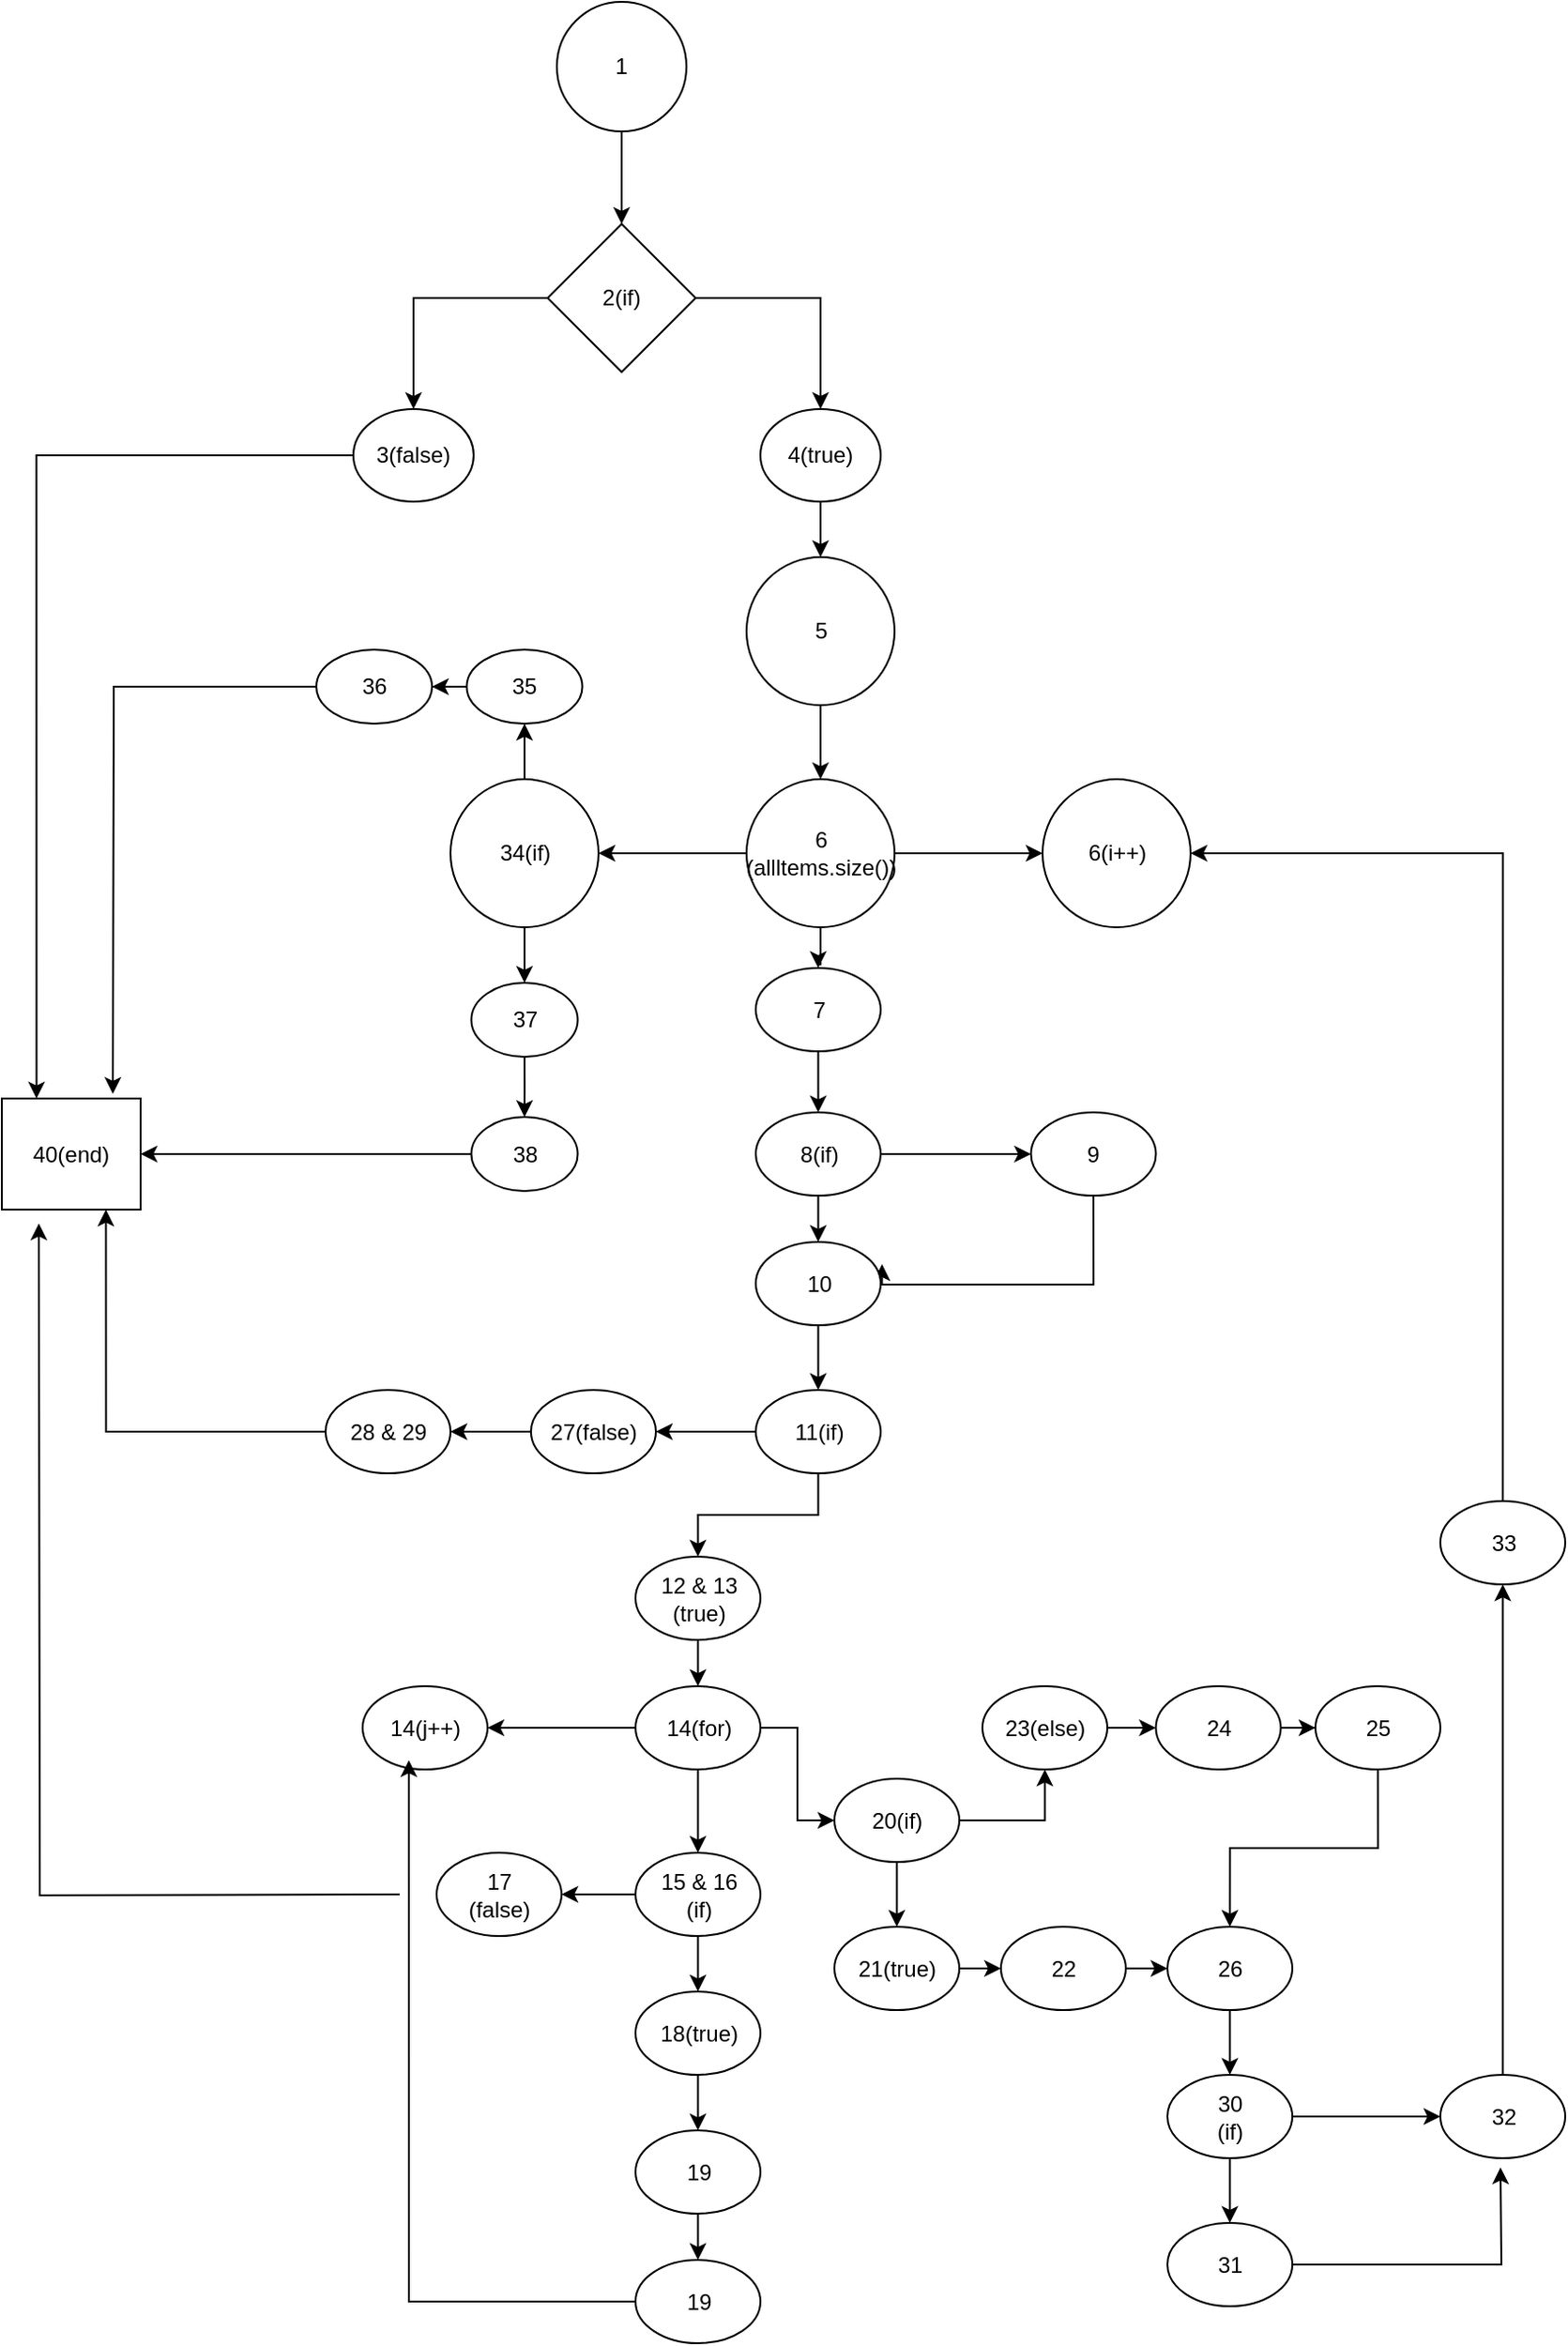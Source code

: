 <mxfile version="24.6.2" type="github">
  <diagram id="C5RBs43oDa-KdzZeNtuy" name="Page-1">
    <mxGraphModel dx="1120" dy="460" grid="1" gridSize="10" guides="1" tooltips="1" connect="1" arrows="1" fold="1" page="1" pageScale="1" pageWidth="827" pageHeight="1169" math="0" shadow="0">
      <root>
        <mxCell id="WIyWlLk6GJQsqaUBKTNV-0" />
        <mxCell id="WIyWlLk6GJQsqaUBKTNV-1" parent="WIyWlLk6GJQsqaUBKTNV-0" />
        <mxCell id="Vn8qk5GVmVZZWzT2wANc-3" value="" style="edgeStyle=orthogonalEdgeStyle;rounded=0;orthogonalLoop=1;jettySize=auto;html=1;" edge="1" parent="WIyWlLk6GJQsqaUBKTNV-1" source="Vn8qk5GVmVZZWzT2wANc-1" target="Vn8qk5GVmVZZWzT2wANc-2">
          <mxGeometry relative="1" as="geometry" />
        </mxCell>
        <mxCell id="Vn8qk5GVmVZZWzT2wANc-1" value="1" style="ellipse;whiteSpace=wrap;html=1;aspect=fixed;" vertex="1" parent="WIyWlLk6GJQsqaUBKTNV-1">
          <mxGeometry x="360" y="40" width="70" height="70" as="geometry" />
        </mxCell>
        <mxCell id="Vn8qk5GVmVZZWzT2wANc-5" value="" style="edgeStyle=orthogonalEdgeStyle;rounded=0;orthogonalLoop=1;jettySize=auto;html=1;" edge="1" parent="WIyWlLk6GJQsqaUBKTNV-1" source="Vn8qk5GVmVZZWzT2wANc-2" target="Vn8qk5GVmVZZWzT2wANc-4">
          <mxGeometry relative="1" as="geometry" />
        </mxCell>
        <mxCell id="Vn8qk5GVmVZZWzT2wANc-7" value="" style="edgeStyle=orthogonalEdgeStyle;rounded=0;orthogonalLoop=1;jettySize=auto;html=1;" edge="1" parent="WIyWlLk6GJQsqaUBKTNV-1" source="Vn8qk5GVmVZZWzT2wANc-2" target="Vn8qk5GVmVZZWzT2wANc-6">
          <mxGeometry relative="1" as="geometry" />
        </mxCell>
        <mxCell id="Vn8qk5GVmVZZWzT2wANc-2" value="2(if)" style="rhombus;whiteSpace=wrap;html=1;" vertex="1" parent="WIyWlLk6GJQsqaUBKTNV-1">
          <mxGeometry x="355" y="160" width="80" height="80" as="geometry" />
        </mxCell>
        <mxCell id="Vn8qk5GVmVZZWzT2wANc-9" value="" style="edgeStyle=orthogonalEdgeStyle;rounded=0;orthogonalLoop=1;jettySize=auto;html=1;" edge="1" parent="WIyWlLk6GJQsqaUBKTNV-1" source="Vn8qk5GVmVZZWzT2wANc-4" target="Vn8qk5GVmVZZWzT2wANc-8">
          <mxGeometry relative="1" as="geometry" />
        </mxCell>
        <mxCell id="Vn8qk5GVmVZZWzT2wANc-4" value="4(true)" style="ellipse;whiteSpace=wrap;html=1;" vertex="1" parent="WIyWlLk6GJQsqaUBKTNV-1">
          <mxGeometry x="470" y="260" width="65" height="50" as="geometry" />
        </mxCell>
        <mxCell id="Vn8qk5GVmVZZWzT2wANc-45" style="edgeStyle=orthogonalEdgeStyle;rounded=0;orthogonalLoop=1;jettySize=auto;html=1;entryX=0.25;entryY=0;entryDx=0;entryDy=0;" edge="1" parent="WIyWlLk6GJQsqaUBKTNV-1" source="Vn8qk5GVmVZZWzT2wANc-6" target="Vn8qk5GVmVZZWzT2wANc-42">
          <mxGeometry relative="1" as="geometry" />
        </mxCell>
        <mxCell id="Vn8qk5GVmVZZWzT2wANc-6" value="3(false)" style="ellipse;whiteSpace=wrap;html=1;" vertex="1" parent="WIyWlLk6GJQsqaUBKTNV-1">
          <mxGeometry x="250" y="260" width="65" height="50" as="geometry" />
        </mxCell>
        <mxCell id="Vn8qk5GVmVZZWzT2wANc-11" value="" style="edgeStyle=orthogonalEdgeStyle;rounded=0;orthogonalLoop=1;jettySize=auto;html=1;" edge="1" parent="WIyWlLk6GJQsqaUBKTNV-1" source="Vn8qk5GVmVZZWzT2wANc-8" target="Vn8qk5GVmVZZWzT2wANc-10">
          <mxGeometry relative="1" as="geometry" />
        </mxCell>
        <mxCell id="Vn8qk5GVmVZZWzT2wANc-8" value="5" style="ellipse;whiteSpace=wrap;html=1;" vertex="1" parent="WIyWlLk6GJQsqaUBKTNV-1">
          <mxGeometry x="462.5" y="340" width="80" height="80" as="geometry" />
        </mxCell>
        <mxCell id="Vn8qk5GVmVZZWzT2wANc-13" value="" style="edgeStyle=orthogonalEdgeStyle;rounded=0;orthogonalLoop=1;jettySize=auto;html=1;" edge="1" parent="WIyWlLk6GJQsqaUBKTNV-1" source="Vn8qk5GVmVZZWzT2wANc-10" target="Vn8qk5GVmVZZWzT2wANc-12">
          <mxGeometry relative="1" as="geometry" />
        </mxCell>
        <mxCell id="Vn8qk5GVmVZZWzT2wANc-15" value="" style="edgeStyle=orthogonalEdgeStyle;rounded=0;orthogonalLoop=1;jettySize=auto;html=1;" edge="1" parent="WIyWlLk6GJQsqaUBKTNV-1" source="Vn8qk5GVmVZZWzT2wANc-10" target="Vn8qk5GVmVZZWzT2wANc-14">
          <mxGeometry relative="1" as="geometry" />
        </mxCell>
        <mxCell id="Vn8qk5GVmVZZWzT2wANc-31" value="" style="edgeStyle=orthogonalEdgeStyle;rounded=0;orthogonalLoop=1;jettySize=auto;html=1;" edge="1" parent="WIyWlLk6GJQsqaUBKTNV-1" source="Vn8qk5GVmVZZWzT2wANc-10" target="Vn8qk5GVmVZZWzT2wANc-30">
          <mxGeometry relative="1" as="geometry" />
        </mxCell>
        <mxCell id="Vn8qk5GVmVZZWzT2wANc-10" value="6&lt;div&gt;(allltems.size())&lt;/div&gt;" style="ellipse;whiteSpace=wrap;html=1;" vertex="1" parent="WIyWlLk6GJQsqaUBKTNV-1">
          <mxGeometry x="462.5" y="460" width="80" height="80" as="geometry" />
        </mxCell>
        <mxCell id="Vn8qk5GVmVZZWzT2wANc-12" value="6(i++)" style="ellipse;whiteSpace=wrap;html=1;" vertex="1" parent="WIyWlLk6GJQsqaUBKTNV-1">
          <mxGeometry x="622.5" y="460" width="80" height="80" as="geometry" />
        </mxCell>
        <mxCell id="Vn8qk5GVmVZZWzT2wANc-17" value="" style="edgeStyle=orthogonalEdgeStyle;rounded=0;orthogonalLoop=1;jettySize=auto;html=1;" edge="1" parent="WIyWlLk6GJQsqaUBKTNV-1" source="Vn8qk5GVmVZZWzT2wANc-14" target="Vn8qk5GVmVZZWzT2wANc-16">
          <mxGeometry relative="1" as="geometry" />
        </mxCell>
        <mxCell id="Vn8qk5GVmVZZWzT2wANc-14" value="7" style="ellipse;whiteSpace=wrap;html=1;" vertex="1" parent="WIyWlLk6GJQsqaUBKTNV-1">
          <mxGeometry x="467.5" y="562" width="67.5" height="45" as="geometry" />
        </mxCell>
        <mxCell id="Vn8qk5GVmVZZWzT2wANc-19" value="" style="edgeStyle=orthogonalEdgeStyle;rounded=0;orthogonalLoop=1;jettySize=auto;html=1;" edge="1" parent="WIyWlLk6GJQsqaUBKTNV-1" source="Vn8qk5GVmVZZWzT2wANc-16" target="Vn8qk5GVmVZZWzT2wANc-18">
          <mxGeometry relative="1" as="geometry" />
        </mxCell>
        <mxCell id="Vn8qk5GVmVZZWzT2wANc-21" value="" style="edgeStyle=orthogonalEdgeStyle;rounded=0;orthogonalLoop=1;jettySize=auto;html=1;" edge="1" parent="WIyWlLk6GJQsqaUBKTNV-1" source="Vn8qk5GVmVZZWzT2wANc-16" target="Vn8qk5GVmVZZWzT2wANc-20">
          <mxGeometry relative="1" as="geometry" />
        </mxCell>
        <mxCell id="Vn8qk5GVmVZZWzT2wANc-16" value="8(if)" style="ellipse;whiteSpace=wrap;html=1;" vertex="1" parent="WIyWlLk6GJQsqaUBKTNV-1">
          <mxGeometry x="467.5" y="640" width="67.5" height="45" as="geometry" />
        </mxCell>
        <mxCell id="Vn8qk5GVmVZZWzT2wANc-23" value="" style="edgeStyle=orthogonalEdgeStyle;rounded=0;orthogonalLoop=1;jettySize=auto;html=1;entryX=1.011;entryY=0.267;entryDx=0;entryDy=0;entryPerimeter=0;" edge="1" parent="WIyWlLk6GJQsqaUBKTNV-1" source="Vn8qk5GVmVZZWzT2wANc-18" target="Vn8qk5GVmVZZWzT2wANc-20">
          <mxGeometry relative="1" as="geometry">
            <mxPoint x="650" y="910" as="targetPoint" />
            <Array as="points">
              <mxPoint x="650" y="733" />
              <mxPoint x="536" y="733" />
            </Array>
          </mxGeometry>
        </mxCell>
        <mxCell id="Vn8qk5GVmVZZWzT2wANc-18" value="9" style="ellipse;whiteSpace=wrap;html=1;" vertex="1" parent="WIyWlLk6GJQsqaUBKTNV-1">
          <mxGeometry x="616.25" y="640" width="67.5" height="45" as="geometry" />
        </mxCell>
        <mxCell id="Vn8qk5GVmVZZWzT2wANc-25" value="" style="edgeStyle=orthogonalEdgeStyle;rounded=0;orthogonalLoop=1;jettySize=auto;html=1;" edge="1" parent="WIyWlLk6GJQsqaUBKTNV-1" source="Vn8qk5GVmVZZWzT2wANc-20" target="Vn8qk5GVmVZZWzT2wANc-24">
          <mxGeometry relative="1" as="geometry" />
        </mxCell>
        <mxCell id="Vn8qk5GVmVZZWzT2wANc-20" value="10" style="ellipse;whiteSpace=wrap;html=1;" vertex="1" parent="WIyWlLk6GJQsqaUBKTNV-1">
          <mxGeometry x="467.5" y="710" width="67.5" height="45" as="geometry" />
        </mxCell>
        <mxCell id="Vn8qk5GVmVZZWzT2wANc-27" value="" style="edgeStyle=orthogonalEdgeStyle;rounded=0;orthogonalLoop=1;jettySize=auto;html=1;" edge="1" parent="WIyWlLk6GJQsqaUBKTNV-1" source="Vn8qk5GVmVZZWzT2wANc-24" target="Vn8qk5GVmVZZWzT2wANc-26">
          <mxGeometry relative="1" as="geometry" />
        </mxCell>
        <mxCell id="Vn8qk5GVmVZZWzT2wANc-48" value="" style="edgeStyle=orthogonalEdgeStyle;rounded=0;orthogonalLoop=1;jettySize=auto;html=1;" edge="1" parent="WIyWlLk6GJQsqaUBKTNV-1" source="Vn8qk5GVmVZZWzT2wANc-24" target="Vn8qk5GVmVZZWzT2wANc-47">
          <mxGeometry relative="1" as="geometry" />
        </mxCell>
        <mxCell id="Vn8qk5GVmVZZWzT2wANc-24" value="11(if)" style="ellipse;whiteSpace=wrap;html=1;" vertex="1" parent="WIyWlLk6GJQsqaUBKTNV-1">
          <mxGeometry x="467.5" y="790" width="67.5" height="45" as="geometry" />
        </mxCell>
        <mxCell id="Vn8qk5GVmVZZWzT2wANc-29" value="" style="edgeStyle=orthogonalEdgeStyle;rounded=0;orthogonalLoop=1;jettySize=auto;html=1;" edge="1" parent="WIyWlLk6GJQsqaUBKTNV-1" source="Vn8qk5GVmVZZWzT2wANc-26" target="Vn8qk5GVmVZZWzT2wANc-28">
          <mxGeometry relative="1" as="geometry" />
        </mxCell>
        <mxCell id="Vn8qk5GVmVZZWzT2wANc-26" value="27(false)" style="ellipse;whiteSpace=wrap;html=1;" vertex="1" parent="WIyWlLk6GJQsqaUBKTNV-1">
          <mxGeometry x="346" y="790" width="67.5" height="45" as="geometry" />
        </mxCell>
        <mxCell id="Vn8qk5GVmVZZWzT2wANc-46" style="edgeStyle=orthogonalEdgeStyle;rounded=0;orthogonalLoop=1;jettySize=auto;html=1;exitX=0;exitY=0.5;exitDx=0;exitDy=0;entryX=0.75;entryY=1;entryDx=0;entryDy=0;" edge="1" parent="WIyWlLk6GJQsqaUBKTNV-1" source="Vn8qk5GVmVZZWzT2wANc-28" target="Vn8qk5GVmVZZWzT2wANc-42">
          <mxGeometry relative="1" as="geometry" />
        </mxCell>
        <mxCell id="Vn8qk5GVmVZZWzT2wANc-28" value="28 &amp;amp; 29" style="ellipse;whiteSpace=wrap;html=1;" vertex="1" parent="WIyWlLk6GJQsqaUBKTNV-1">
          <mxGeometry x="235" y="790" width="67.5" height="45" as="geometry" />
        </mxCell>
        <mxCell id="Vn8qk5GVmVZZWzT2wANc-33" value="" style="edgeStyle=orthogonalEdgeStyle;rounded=0;orthogonalLoop=1;jettySize=auto;html=1;" edge="1" parent="WIyWlLk6GJQsqaUBKTNV-1" source="Vn8qk5GVmVZZWzT2wANc-30" target="Vn8qk5GVmVZZWzT2wANc-32">
          <mxGeometry relative="1" as="geometry" />
        </mxCell>
        <mxCell id="Vn8qk5GVmVZZWzT2wANc-39" value="" style="edgeStyle=orthogonalEdgeStyle;rounded=0;orthogonalLoop=1;jettySize=auto;html=1;" edge="1" parent="WIyWlLk6GJQsqaUBKTNV-1" source="Vn8qk5GVmVZZWzT2wANc-30" target="Vn8qk5GVmVZZWzT2wANc-38">
          <mxGeometry relative="1" as="geometry" />
        </mxCell>
        <mxCell id="Vn8qk5GVmVZZWzT2wANc-30" value="34(if)" style="ellipse;whiteSpace=wrap;html=1;" vertex="1" parent="WIyWlLk6GJQsqaUBKTNV-1">
          <mxGeometry x="302.5" y="460" width="80" height="80" as="geometry" />
        </mxCell>
        <mxCell id="Vn8qk5GVmVZZWzT2wANc-35" value="" style="edgeStyle=orthogonalEdgeStyle;rounded=0;orthogonalLoop=1;jettySize=auto;html=1;" edge="1" parent="WIyWlLk6GJQsqaUBKTNV-1" source="Vn8qk5GVmVZZWzT2wANc-32" target="Vn8qk5GVmVZZWzT2wANc-34">
          <mxGeometry relative="1" as="geometry" />
        </mxCell>
        <mxCell id="Vn8qk5GVmVZZWzT2wANc-32" value="35" style="ellipse;whiteSpace=wrap;html=1;" vertex="1" parent="WIyWlLk6GJQsqaUBKTNV-1">
          <mxGeometry x="311.25" y="390" width="62.5" height="40" as="geometry" />
        </mxCell>
        <mxCell id="Vn8qk5GVmVZZWzT2wANc-44" style="edgeStyle=orthogonalEdgeStyle;rounded=0;orthogonalLoop=1;jettySize=auto;html=1;" edge="1" parent="WIyWlLk6GJQsqaUBKTNV-1" source="Vn8qk5GVmVZZWzT2wANc-34">
          <mxGeometry relative="1" as="geometry">
            <mxPoint x="120" y="630" as="targetPoint" />
          </mxGeometry>
        </mxCell>
        <mxCell id="Vn8qk5GVmVZZWzT2wANc-34" value="36" style="ellipse;whiteSpace=wrap;html=1;" vertex="1" parent="WIyWlLk6GJQsqaUBKTNV-1">
          <mxGeometry x="230" y="390" width="62.5" height="40" as="geometry" />
        </mxCell>
        <mxCell id="Vn8qk5GVmVZZWzT2wANc-41" value="" style="edgeStyle=orthogonalEdgeStyle;rounded=0;orthogonalLoop=1;jettySize=auto;html=1;" edge="1" parent="WIyWlLk6GJQsqaUBKTNV-1" source="Vn8qk5GVmVZZWzT2wANc-38" target="Vn8qk5GVmVZZWzT2wANc-40">
          <mxGeometry relative="1" as="geometry" />
        </mxCell>
        <mxCell id="Vn8qk5GVmVZZWzT2wANc-38" value="37" style="ellipse;whiteSpace=wrap;html=1;" vertex="1" parent="WIyWlLk6GJQsqaUBKTNV-1">
          <mxGeometry x="313.75" y="570" width="57.5" height="40" as="geometry" />
        </mxCell>
        <mxCell id="Vn8qk5GVmVZZWzT2wANc-43" value="" style="edgeStyle=orthogonalEdgeStyle;rounded=0;orthogonalLoop=1;jettySize=auto;html=1;" edge="1" parent="WIyWlLk6GJQsqaUBKTNV-1" source="Vn8qk5GVmVZZWzT2wANc-40" target="Vn8qk5GVmVZZWzT2wANc-42">
          <mxGeometry relative="1" as="geometry" />
        </mxCell>
        <mxCell id="Vn8qk5GVmVZZWzT2wANc-40" value="38" style="ellipse;whiteSpace=wrap;html=1;" vertex="1" parent="WIyWlLk6GJQsqaUBKTNV-1">
          <mxGeometry x="313.75" y="642.5" width="57.5" height="40" as="geometry" />
        </mxCell>
        <mxCell id="Vn8qk5GVmVZZWzT2wANc-42" value="40(end)" style="whiteSpace=wrap;html=1;" vertex="1" parent="WIyWlLk6GJQsqaUBKTNV-1">
          <mxGeometry x="60" y="632.5" width="75" height="60" as="geometry" />
        </mxCell>
        <mxCell id="Vn8qk5GVmVZZWzT2wANc-50" value="" style="edgeStyle=orthogonalEdgeStyle;rounded=0;orthogonalLoop=1;jettySize=auto;html=1;" edge="1" parent="WIyWlLk6GJQsqaUBKTNV-1" source="Vn8qk5GVmVZZWzT2wANc-47" target="Vn8qk5GVmVZZWzT2wANc-49">
          <mxGeometry relative="1" as="geometry" />
        </mxCell>
        <mxCell id="Vn8qk5GVmVZZWzT2wANc-47" value="12 &amp;amp; 13&lt;div&gt;(true)&lt;/div&gt;" style="ellipse;whiteSpace=wrap;html=1;" vertex="1" parent="WIyWlLk6GJQsqaUBKTNV-1">
          <mxGeometry x="402.5" y="880" width="67.5" height="45" as="geometry" />
        </mxCell>
        <mxCell id="Vn8qk5GVmVZZWzT2wANc-52" value="" style="edgeStyle=orthogonalEdgeStyle;rounded=0;orthogonalLoop=1;jettySize=auto;html=1;" edge="1" parent="WIyWlLk6GJQsqaUBKTNV-1" source="Vn8qk5GVmVZZWzT2wANc-49" target="Vn8qk5GVmVZZWzT2wANc-51">
          <mxGeometry relative="1" as="geometry" />
        </mxCell>
        <mxCell id="Vn8qk5GVmVZZWzT2wANc-55" style="edgeStyle=orthogonalEdgeStyle;rounded=0;orthogonalLoop=1;jettySize=auto;html=1;exitX=1;exitY=0.5;exitDx=0;exitDy=0;entryX=0;entryY=0.5;entryDx=0;entryDy=0;" edge="1" parent="WIyWlLk6GJQsqaUBKTNV-1" source="Vn8qk5GVmVZZWzT2wANc-49" target="Vn8qk5GVmVZZWzT2wANc-53">
          <mxGeometry relative="1" as="geometry" />
        </mxCell>
        <mxCell id="Vn8qk5GVmVZZWzT2wANc-80" value="" style="edgeStyle=orthogonalEdgeStyle;rounded=0;orthogonalLoop=1;jettySize=auto;html=1;" edge="1" parent="WIyWlLk6GJQsqaUBKTNV-1" source="Vn8qk5GVmVZZWzT2wANc-49" target="Vn8qk5GVmVZZWzT2wANc-79">
          <mxGeometry relative="1" as="geometry" />
        </mxCell>
        <mxCell id="Vn8qk5GVmVZZWzT2wANc-49" value="14(for)" style="ellipse;whiteSpace=wrap;html=1;" vertex="1" parent="WIyWlLk6GJQsqaUBKTNV-1">
          <mxGeometry x="402.5" y="950" width="67.5" height="45" as="geometry" />
        </mxCell>
        <mxCell id="Vn8qk5GVmVZZWzT2wANc-51" value="14(j++)" style="ellipse;whiteSpace=wrap;html=1;" vertex="1" parent="WIyWlLk6GJQsqaUBKTNV-1">
          <mxGeometry x="255" y="950" width="67.5" height="45" as="geometry" />
        </mxCell>
        <mxCell id="Vn8qk5GVmVZZWzT2wANc-57" value="" style="edgeStyle=orthogonalEdgeStyle;rounded=0;orthogonalLoop=1;jettySize=auto;html=1;" edge="1" parent="WIyWlLk6GJQsqaUBKTNV-1" source="Vn8qk5GVmVZZWzT2wANc-53" target="Vn8qk5GVmVZZWzT2wANc-56">
          <mxGeometry relative="1" as="geometry" />
        </mxCell>
        <mxCell id="Vn8qk5GVmVZZWzT2wANc-63" value="" style="edgeStyle=orthogonalEdgeStyle;rounded=0;orthogonalLoop=1;jettySize=auto;html=1;" edge="1" parent="WIyWlLk6GJQsqaUBKTNV-1" source="Vn8qk5GVmVZZWzT2wANc-53" target="Vn8qk5GVmVZZWzT2wANc-62">
          <mxGeometry relative="1" as="geometry" />
        </mxCell>
        <mxCell id="Vn8qk5GVmVZZWzT2wANc-53" value="20(if)" style="ellipse;whiteSpace=wrap;html=1;" vertex="1" parent="WIyWlLk6GJQsqaUBKTNV-1">
          <mxGeometry x="510" y="1000" width="67.5" height="45" as="geometry" />
        </mxCell>
        <mxCell id="Vn8qk5GVmVZZWzT2wANc-59" value="" style="edgeStyle=orthogonalEdgeStyle;rounded=0;orthogonalLoop=1;jettySize=auto;html=1;" edge="1" parent="WIyWlLk6GJQsqaUBKTNV-1" source="Vn8qk5GVmVZZWzT2wANc-56" target="Vn8qk5GVmVZZWzT2wANc-58">
          <mxGeometry relative="1" as="geometry" />
        </mxCell>
        <mxCell id="Vn8qk5GVmVZZWzT2wANc-56" value="23(else)" style="ellipse;whiteSpace=wrap;html=1;" vertex="1" parent="WIyWlLk6GJQsqaUBKTNV-1">
          <mxGeometry x="590" y="950" width="67.5" height="45" as="geometry" />
        </mxCell>
        <mxCell id="Vn8qk5GVmVZZWzT2wANc-61" value="" style="edgeStyle=orthogonalEdgeStyle;rounded=0;orthogonalLoop=1;jettySize=auto;html=1;" edge="1" parent="WIyWlLk6GJQsqaUBKTNV-1" source="Vn8qk5GVmVZZWzT2wANc-58" target="Vn8qk5GVmVZZWzT2wANc-60">
          <mxGeometry relative="1" as="geometry" />
        </mxCell>
        <mxCell id="Vn8qk5GVmVZZWzT2wANc-58" value="24" style="ellipse;whiteSpace=wrap;html=1;" vertex="1" parent="WIyWlLk6GJQsqaUBKTNV-1">
          <mxGeometry x="683.75" y="950" width="67.5" height="45" as="geometry" />
        </mxCell>
        <mxCell id="Vn8qk5GVmVZZWzT2wANc-68" style="edgeStyle=orthogonalEdgeStyle;rounded=0;orthogonalLoop=1;jettySize=auto;html=1;exitX=0.5;exitY=1;exitDx=0;exitDy=0;entryX=0.5;entryY=0;entryDx=0;entryDy=0;" edge="1" parent="WIyWlLk6GJQsqaUBKTNV-1" source="Vn8qk5GVmVZZWzT2wANc-60" target="Vn8qk5GVmVZZWzT2wANc-66">
          <mxGeometry relative="1" as="geometry" />
        </mxCell>
        <mxCell id="Vn8qk5GVmVZZWzT2wANc-60" value="25" style="ellipse;whiteSpace=wrap;html=1;" vertex="1" parent="WIyWlLk6GJQsqaUBKTNV-1">
          <mxGeometry x="770" y="950" width="67.5" height="45" as="geometry" />
        </mxCell>
        <mxCell id="Vn8qk5GVmVZZWzT2wANc-65" value="" style="edgeStyle=orthogonalEdgeStyle;rounded=0;orthogonalLoop=1;jettySize=auto;html=1;" edge="1" parent="WIyWlLk6GJQsqaUBKTNV-1" source="Vn8qk5GVmVZZWzT2wANc-62" target="Vn8qk5GVmVZZWzT2wANc-64">
          <mxGeometry relative="1" as="geometry" />
        </mxCell>
        <mxCell id="Vn8qk5GVmVZZWzT2wANc-62" value="21(true)" style="ellipse;whiteSpace=wrap;html=1;" vertex="1" parent="WIyWlLk6GJQsqaUBKTNV-1">
          <mxGeometry x="510" y="1080" width="67.5" height="45" as="geometry" />
        </mxCell>
        <mxCell id="Vn8qk5GVmVZZWzT2wANc-67" value="" style="edgeStyle=orthogonalEdgeStyle;rounded=0;orthogonalLoop=1;jettySize=auto;html=1;" edge="1" parent="WIyWlLk6GJQsqaUBKTNV-1" source="Vn8qk5GVmVZZWzT2wANc-64" target="Vn8qk5GVmVZZWzT2wANc-66">
          <mxGeometry relative="1" as="geometry" />
        </mxCell>
        <mxCell id="Vn8qk5GVmVZZWzT2wANc-64" value="22" style="ellipse;whiteSpace=wrap;html=1;" vertex="1" parent="WIyWlLk6GJQsqaUBKTNV-1">
          <mxGeometry x="600" y="1080" width="67.5" height="45" as="geometry" />
        </mxCell>
        <mxCell id="Vn8qk5GVmVZZWzT2wANc-70" value="" style="edgeStyle=orthogonalEdgeStyle;rounded=0;orthogonalLoop=1;jettySize=auto;html=1;" edge="1" parent="WIyWlLk6GJQsqaUBKTNV-1" source="Vn8qk5GVmVZZWzT2wANc-66" target="Vn8qk5GVmVZZWzT2wANc-69">
          <mxGeometry relative="1" as="geometry" />
        </mxCell>
        <mxCell id="Vn8qk5GVmVZZWzT2wANc-66" value="26" style="ellipse;whiteSpace=wrap;html=1;" vertex="1" parent="WIyWlLk6GJQsqaUBKTNV-1">
          <mxGeometry x="690" y="1080" width="67.5" height="45" as="geometry" />
        </mxCell>
        <mxCell id="Vn8qk5GVmVZZWzT2wANc-72" value="" style="edgeStyle=orthogonalEdgeStyle;rounded=0;orthogonalLoop=1;jettySize=auto;html=1;" edge="1" parent="WIyWlLk6GJQsqaUBKTNV-1" source="Vn8qk5GVmVZZWzT2wANc-69" target="Vn8qk5GVmVZZWzT2wANc-71">
          <mxGeometry relative="1" as="geometry" />
        </mxCell>
        <mxCell id="Vn8qk5GVmVZZWzT2wANc-77" value="" style="edgeStyle=orthogonalEdgeStyle;rounded=0;orthogonalLoop=1;jettySize=auto;html=1;" edge="1" parent="WIyWlLk6GJQsqaUBKTNV-1" source="Vn8qk5GVmVZZWzT2wANc-69" target="Vn8qk5GVmVZZWzT2wANc-76">
          <mxGeometry relative="1" as="geometry" />
        </mxCell>
        <mxCell id="Vn8qk5GVmVZZWzT2wANc-69" value="30&lt;div&gt;(if)&lt;/div&gt;" style="ellipse;whiteSpace=wrap;html=1;" vertex="1" parent="WIyWlLk6GJQsqaUBKTNV-1">
          <mxGeometry x="690" y="1160" width="67.5" height="45" as="geometry" />
        </mxCell>
        <mxCell id="Vn8qk5GVmVZZWzT2wANc-74" value="" style="edgeStyle=orthogonalEdgeStyle;rounded=0;orthogonalLoop=1;jettySize=auto;html=1;" edge="1" parent="WIyWlLk6GJQsqaUBKTNV-1" source="Vn8qk5GVmVZZWzT2wANc-71" target="Vn8qk5GVmVZZWzT2wANc-73">
          <mxGeometry relative="1" as="geometry" />
        </mxCell>
        <mxCell id="Vn8qk5GVmVZZWzT2wANc-71" value="32" style="ellipse;whiteSpace=wrap;html=1;" vertex="1" parent="WIyWlLk6GJQsqaUBKTNV-1">
          <mxGeometry x="837.5" y="1160" width="67.5" height="45" as="geometry" />
        </mxCell>
        <mxCell id="Vn8qk5GVmVZZWzT2wANc-75" style="edgeStyle=orthogonalEdgeStyle;rounded=0;orthogonalLoop=1;jettySize=auto;html=1;exitX=0.5;exitY=0;exitDx=0;exitDy=0;entryX=1;entryY=0.5;entryDx=0;entryDy=0;" edge="1" parent="WIyWlLk6GJQsqaUBKTNV-1" source="Vn8qk5GVmVZZWzT2wANc-73" target="Vn8qk5GVmVZZWzT2wANc-12">
          <mxGeometry relative="1" as="geometry" />
        </mxCell>
        <mxCell id="Vn8qk5GVmVZZWzT2wANc-73" value="33" style="ellipse;whiteSpace=wrap;html=1;" vertex="1" parent="WIyWlLk6GJQsqaUBKTNV-1">
          <mxGeometry x="837.5" y="850" width="67.5" height="45" as="geometry" />
        </mxCell>
        <mxCell id="Vn8qk5GVmVZZWzT2wANc-78" style="edgeStyle=orthogonalEdgeStyle;rounded=0;orthogonalLoop=1;jettySize=auto;html=1;" edge="1" parent="WIyWlLk6GJQsqaUBKTNV-1" source="Vn8qk5GVmVZZWzT2wANc-76">
          <mxGeometry relative="1" as="geometry">
            <mxPoint x="870" y="1210" as="targetPoint" />
          </mxGeometry>
        </mxCell>
        <mxCell id="Vn8qk5GVmVZZWzT2wANc-76" value="31" style="ellipse;whiteSpace=wrap;html=1;" vertex="1" parent="WIyWlLk6GJQsqaUBKTNV-1">
          <mxGeometry x="690" y="1240" width="67.5" height="45" as="geometry" />
        </mxCell>
        <mxCell id="Vn8qk5GVmVZZWzT2wANc-82" value="" style="edgeStyle=orthogonalEdgeStyle;rounded=0;orthogonalLoop=1;jettySize=auto;html=1;" edge="1" parent="WIyWlLk6GJQsqaUBKTNV-1" source="Vn8qk5GVmVZZWzT2wANc-79" target="Vn8qk5GVmVZZWzT2wANc-81">
          <mxGeometry relative="1" as="geometry" />
        </mxCell>
        <mxCell id="Vn8qk5GVmVZZWzT2wANc-88" value="" style="edgeStyle=orthogonalEdgeStyle;rounded=0;orthogonalLoop=1;jettySize=auto;html=1;" edge="1" parent="WIyWlLk6GJQsqaUBKTNV-1" source="Vn8qk5GVmVZZWzT2wANc-79" target="Vn8qk5GVmVZZWzT2wANc-87">
          <mxGeometry relative="1" as="geometry" />
        </mxCell>
        <mxCell id="Vn8qk5GVmVZZWzT2wANc-79" value="15 &amp;amp; 16&lt;div&gt;(if)&lt;/div&gt;" style="ellipse;whiteSpace=wrap;html=1;" vertex="1" parent="WIyWlLk6GJQsqaUBKTNV-1">
          <mxGeometry x="402.5" y="1040" width="67.5" height="45" as="geometry" />
        </mxCell>
        <mxCell id="Vn8qk5GVmVZZWzT2wANc-84" value="" style="edgeStyle=orthogonalEdgeStyle;rounded=0;orthogonalLoop=1;jettySize=auto;html=1;" edge="1" parent="WIyWlLk6GJQsqaUBKTNV-1" source="Vn8qk5GVmVZZWzT2wANc-81" target="Vn8qk5GVmVZZWzT2wANc-83">
          <mxGeometry relative="1" as="geometry" />
        </mxCell>
        <mxCell id="Vn8qk5GVmVZZWzT2wANc-81" value="18(true)" style="ellipse;whiteSpace=wrap;html=1;" vertex="1" parent="WIyWlLk6GJQsqaUBKTNV-1">
          <mxGeometry x="402.5" y="1115" width="67.5" height="45" as="geometry" />
        </mxCell>
        <mxCell id="Vn8qk5GVmVZZWzT2wANc-86" value="" style="edgeStyle=orthogonalEdgeStyle;rounded=0;orthogonalLoop=1;jettySize=auto;html=1;" edge="1" parent="WIyWlLk6GJQsqaUBKTNV-1" source="Vn8qk5GVmVZZWzT2wANc-83" target="Vn8qk5GVmVZZWzT2wANc-85">
          <mxGeometry relative="1" as="geometry" />
        </mxCell>
        <mxCell id="Vn8qk5GVmVZZWzT2wANc-83" value="19" style="ellipse;whiteSpace=wrap;html=1;" vertex="1" parent="WIyWlLk6GJQsqaUBKTNV-1">
          <mxGeometry x="402.5" y="1190" width="67.5" height="45" as="geometry" />
        </mxCell>
        <mxCell id="Vn8qk5GVmVZZWzT2wANc-85" value="19" style="ellipse;whiteSpace=wrap;html=1;" vertex="1" parent="WIyWlLk6GJQsqaUBKTNV-1">
          <mxGeometry x="402.5" y="1260" width="67.5" height="45" as="geometry" />
        </mxCell>
        <mxCell id="Vn8qk5GVmVZZWzT2wANc-90" style="edgeStyle=orthogonalEdgeStyle;rounded=0;orthogonalLoop=1;jettySize=auto;html=1;exitX=0;exitY=0.5;exitDx=0;exitDy=0;" edge="1" parent="WIyWlLk6GJQsqaUBKTNV-1">
          <mxGeometry relative="1" as="geometry">
            <mxPoint x="80" y="700" as="targetPoint" />
            <mxPoint x="275" y="1062.5" as="sourcePoint" />
          </mxGeometry>
        </mxCell>
        <mxCell id="Vn8qk5GVmVZZWzT2wANc-87" value="17&lt;div&gt;(false)&lt;/div&gt;" style="ellipse;whiteSpace=wrap;html=1;" vertex="1" parent="WIyWlLk6GJQsqaUBKTNV-1">
          <mxGeometry x="295" y="1040" width="67.5" height="45" as="geometry" />
        </mxCell>
        <mxCell id="Vn8qk5GVmVZZWzT2wANc-89" style="edgeStyle=orthogonalEdgeStyle;rounded=0;orthogonalLoop=1;jettySize=auto;html=1;exitX=0;exitY=0.5;exitDx=0;exitDy=0;entryX=0.37;entryY=0.889;entryDx=0;entryDy=0;entryPerimeter=0;" edge="1" parent="WIyWlLk6GJQsqaUBKTNV-1" source="Vn8qk5GVmVZZWzT2wANc-85" target="Vn8qk5GVmVZZWzT2wANc-51">
          <mxGeometry relative="1" as="geometry" />
        </mxCell>
      </root>
    </mxGraphModel>
  </diagram>
</mxfile>

